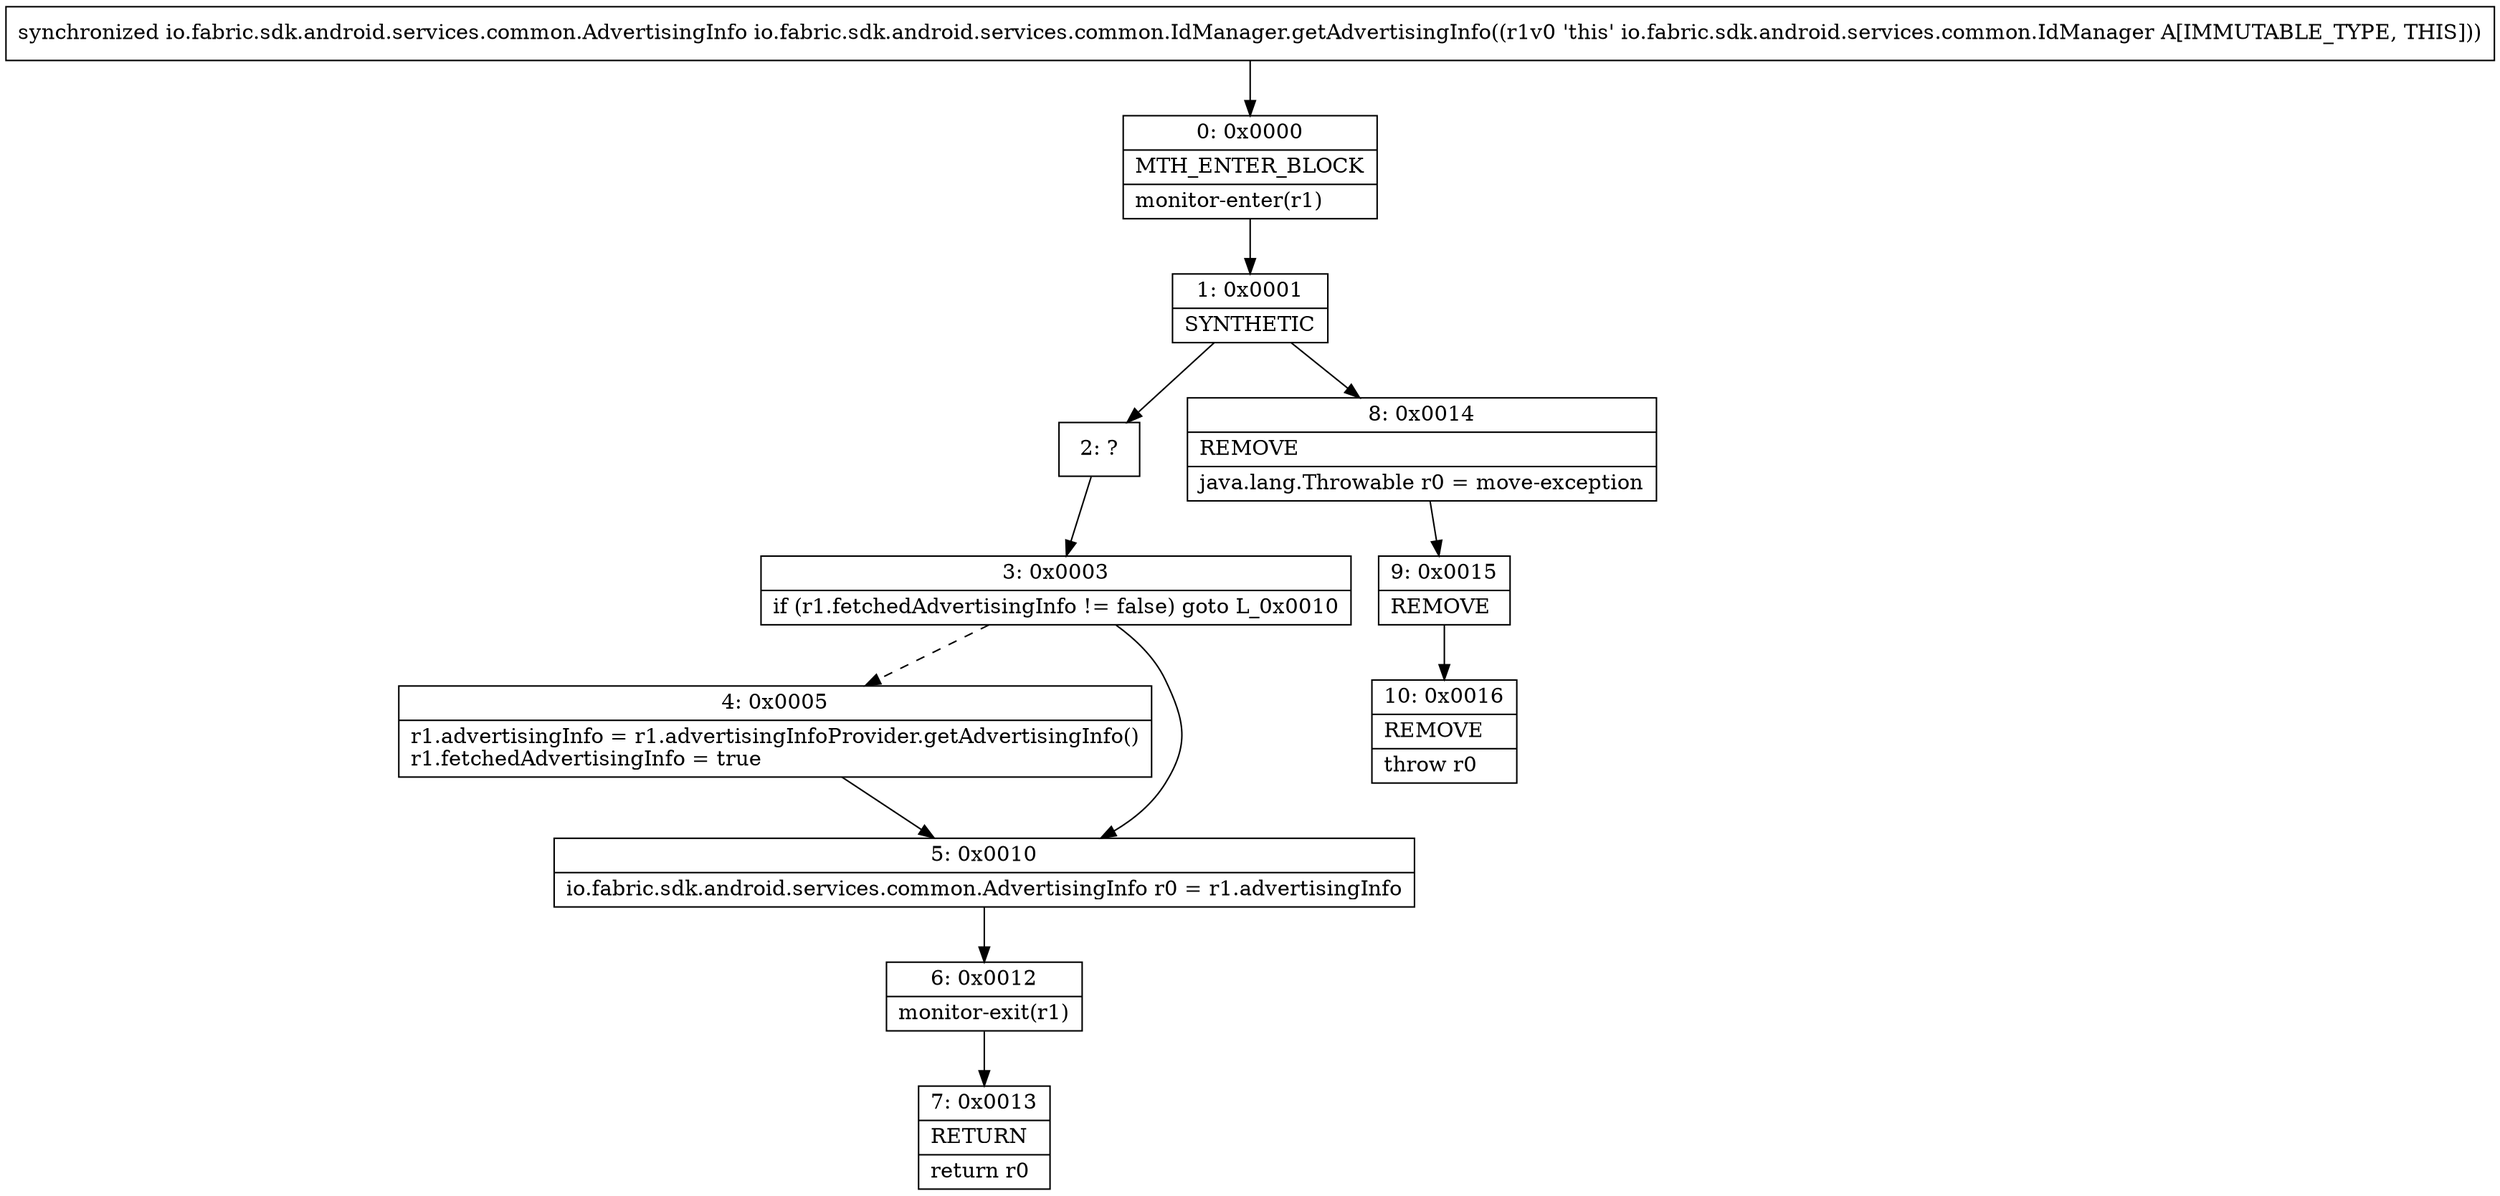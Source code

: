 digraph "CFG forio.fabric.sdk.android.services.common.IdManager.getAdvertisingInfo()Lio\/fabric\/sdk\/android\/services\/common\/AdvertisingInfo;" {
Node_0 [shape=record,label="{0\:\ 0x0000|MTH_ENTER_BLOCK\l|monitor\-enter(r1)\l}"];
Node_1 [shape=record,label="{1\:\ 0x0001|SYNTHETIC\l}"];
Node_2 [shape=record,label="{2\:\ ?}"];
Node_3 [shape=record,label="{3\:\ 0x0003|if (r1.fetchedAdvertisingInfo != false) goto L_0x0010\l}"];
Node_4 [shape=record,label="{4\:\ 0x0005|r1.advertisingInfo = r1.advertisingInfoProvider.getAdvertisingInfo()\lr1.fetchedAdvertisingInfo = true\l}"];
Node_5 [shape=record,label="{5\:\ 0x0010|io.fabric.sdk.android.services.common.AdvertisingInfo r0 = r1.advertisingInfo\l}"];
Node_6 [shape=record,label="{6\:\ 0x0012|monitor\-exit(r1)\l}"];
Node_7 [shape=record,label="{7\:\ 0x0013|RETURN\l|return r0\l}"];
Node_8 [shape=record,label="{8\:\ 0x0014|REMOVE\l|java.lang.Throwable r0 = move\-exception\l}"];
Node_9 [shape=record,label="{9\:\ 0x0015|REMOVE\l}"];
Node_10 [shape=record,label="{10\:\ 0x0016|REMOVE\l|throw r0\l}"];
MethodNode[shape=record,label="{synchronized io.fabric.sdk.android.services.common.AdvertisingInfo io.fabric.sdk.android.services.common.IdManager.getAdvertisingInfo((r1v0 'this' io.fabric.sdk.android.services.common.IdManager A[IMMUTABLE_TYPE, THIS])) }"];
MethodNode -> Node_0;
Node_0 -> Node_1;
Node_1 -> Node_2;
Node_1 -> Node_8;
Node_2 -> Node_3;
Node_3 -> Node_4[style=dashed];
Node_3 -> Node_5;
Node_4 -> Node_5;
Node_5 -> Node_6;
Node_6 -> Node_7;
Node_8 -> Node_9;
Node_9 -> Node_10;
}

